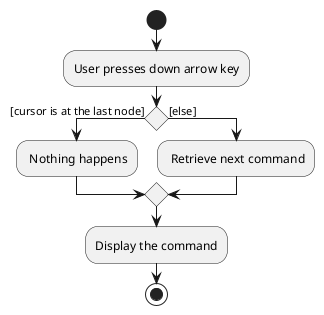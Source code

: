 @startuml
start
:User presses down arrow key;
if () then ([cursor is at the last node])
    : Nothing happens;
else ([else])
    : Retrieve next command;
endif
:Display the command;
stop
@enduml

